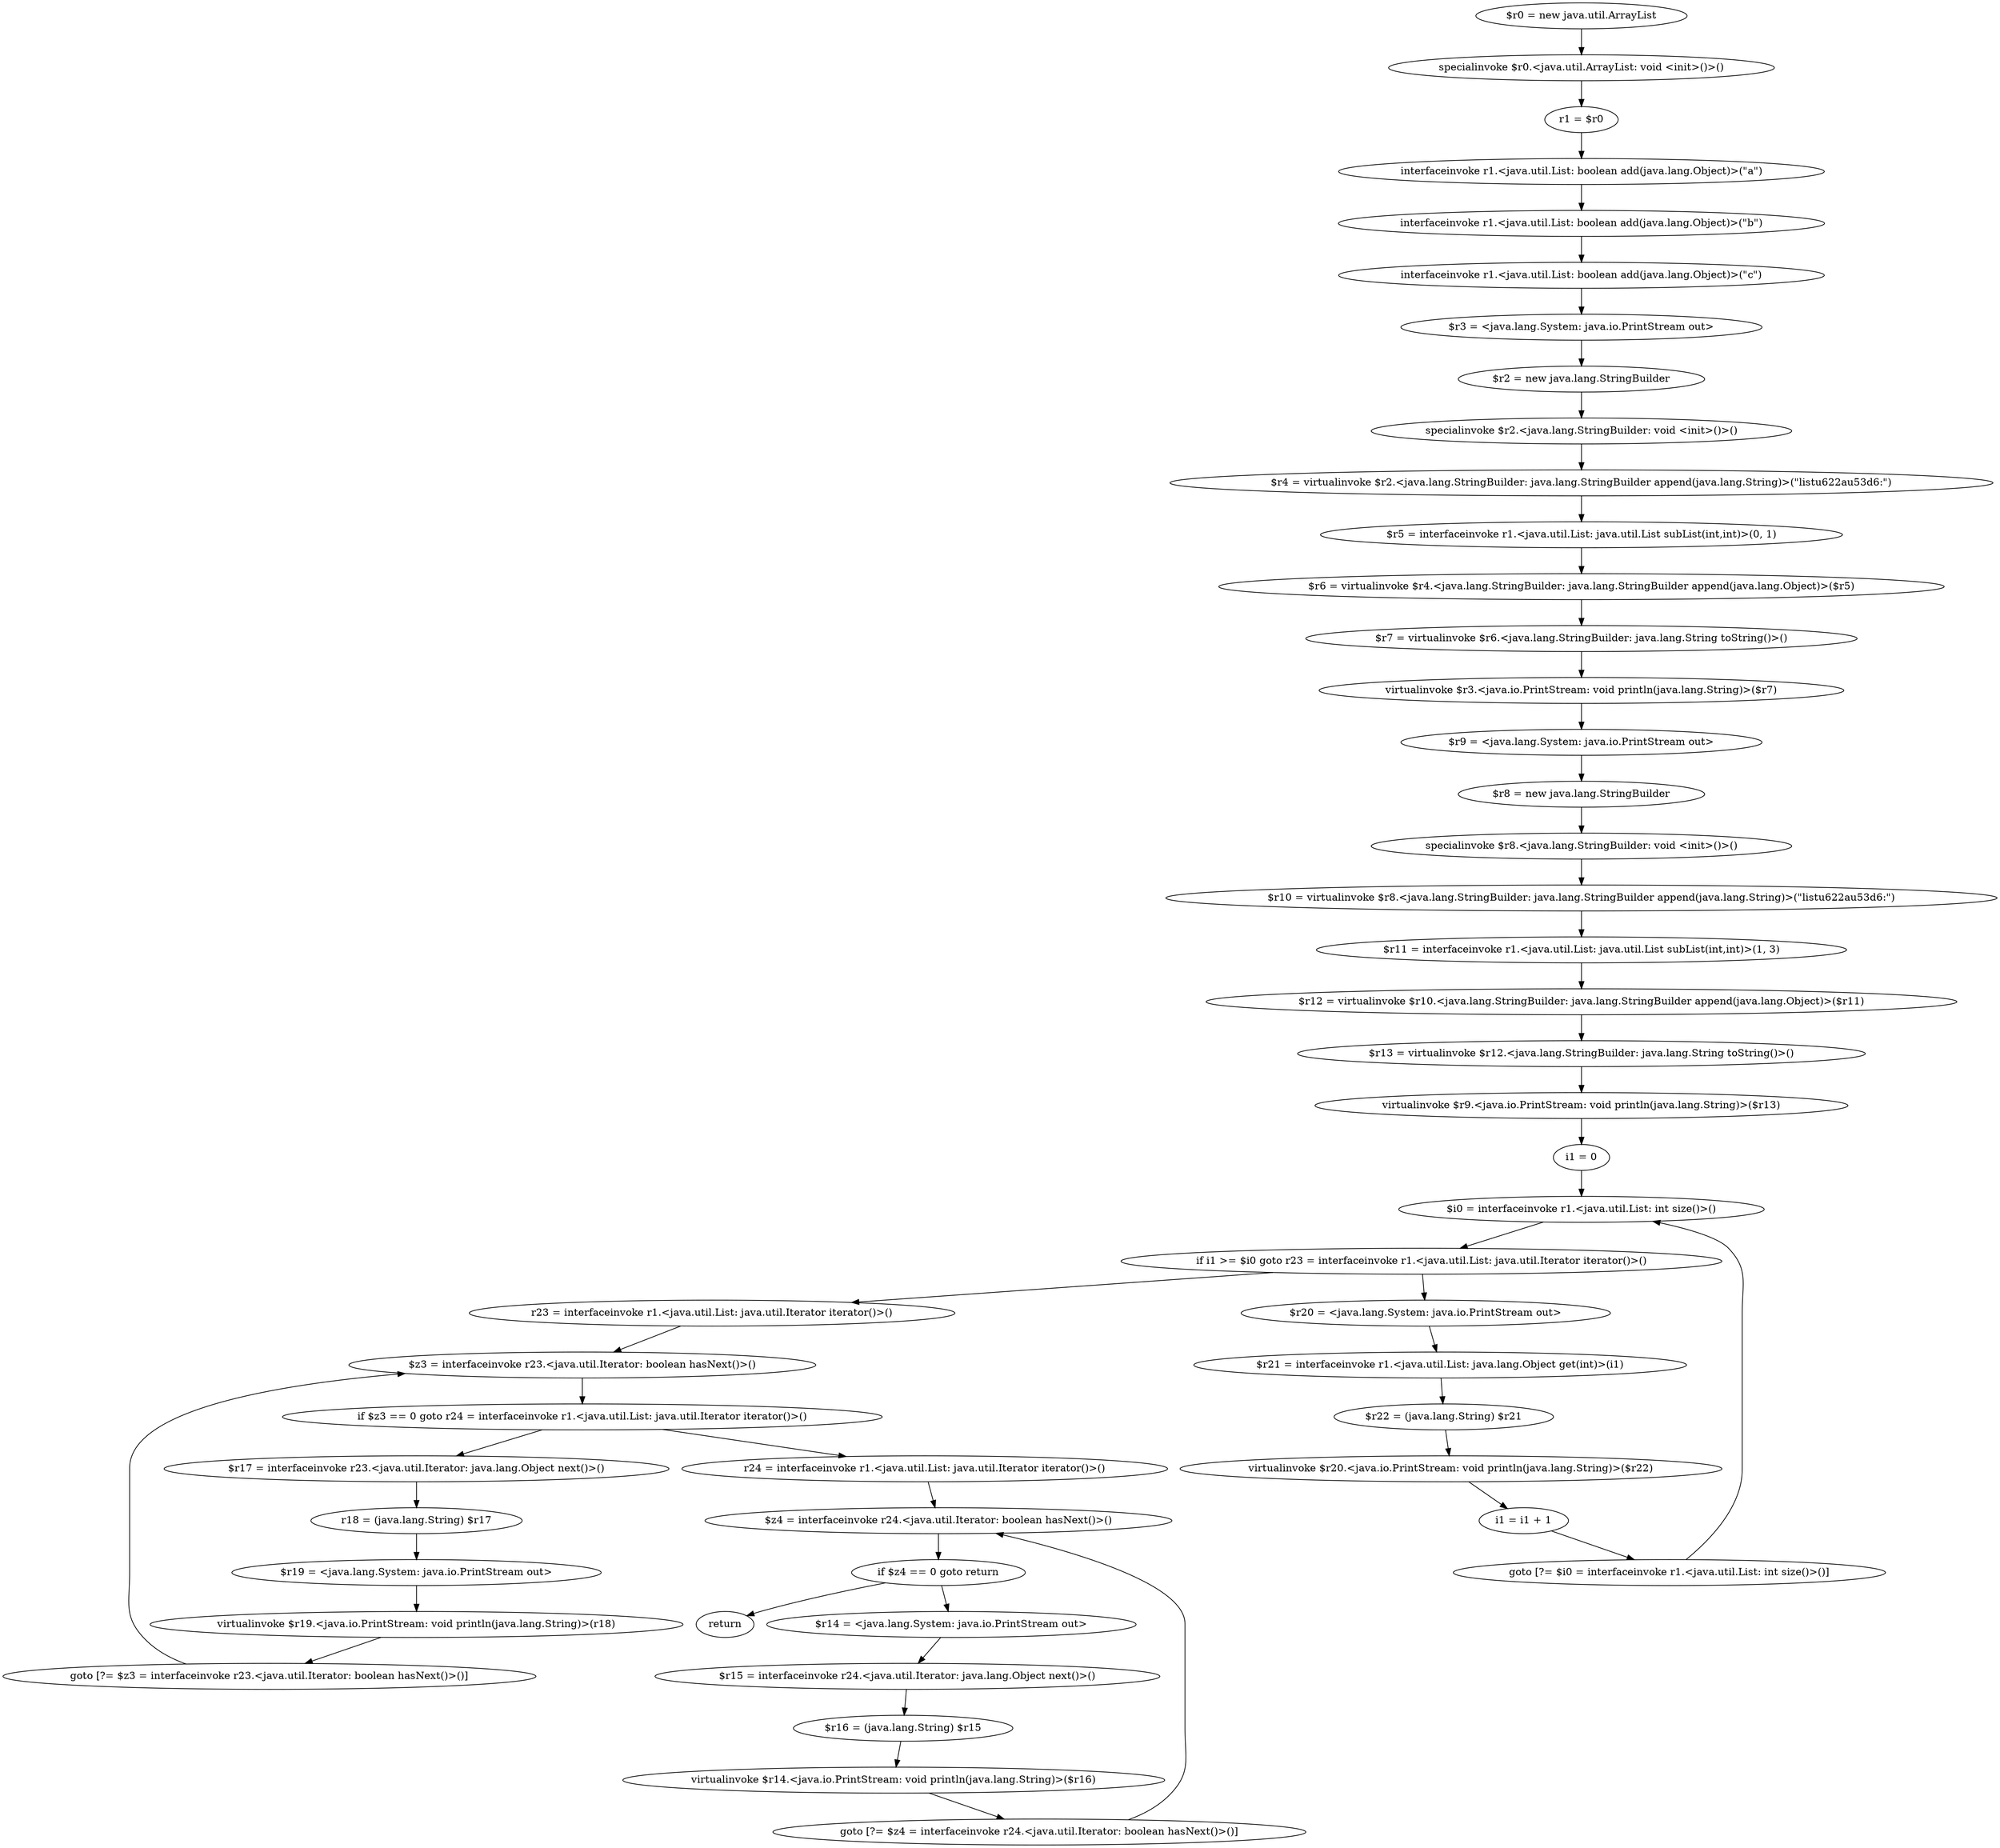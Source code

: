 digraph "unitGraph" {
    "$r0 = new java.util.ArrayList"
    "specialinvoke $r0.<java.util.ArrayList: void <init>()>()"
    "r1 = $r0"
    "interfaceinvoke r1.<java.util.List: boolean add(java.lang.Object)>(\"a\")"
    "interfaceinvoke r1.<java.util.List: boolean add(java.lang.Object)>(\"b\")"
    "interfaceinvoke r1.<java.util.List: boolean add(java.lang.Object)>(\"c\")"
    "$r3 = <java.lang.System: java.io.PrintStream out>"
    "$r2 = new java.lang.StringBuilder"
    "specialinvoke $r2.<java.lang.StringBuilder: void <init>()>()"
    "$r4 = virtualinvoke $r2.<java.lang.StringBuilder: java.lang.StringBuilder append(java.lang.String)>(\"list\u622a\u53d6:\")"
    "$r5 = interfaceinvoke r1.<java.util.List: java.util.List subList(int,int)>(0, 1)"
    "$r6 = virtualinvoke $r4.<java.lang.StringBuilder: java.lang.StringBuilder append(java.lang.Object)>($r5)"
    "$r7 = virtualinvoke $r6.<java.lang.StringBuilder: java.lang.String toString()>()"
    "virtualinvoke $r3.<java.io.PrintStream: void println(java.lang.String)>($r7)"
    "$r9 = <java.lang.System: java.io.PrintStream out>"
    "$r8 = new java.lang.StringBuilder"
    "specialinvoke $r8.<java.lang.StringBuilder: void <init>()>()"
    "$r10 = virtualinvoke $r8.<java.lang.StringBuilder: java.lang.StringBuilder append(java.lang.String)>(\"list\u622a\u53d6:\")"
    "$r11 = interfaceinvoke r1.<java.util.List: java.util.List subList(int,int)>(1, 3)"
    "$r12 = virtualinvoke $r10.<java.lang.StringBuilder: java.lang.StringBuilder append(java.lang.Object)>($r11)"
    "$r13 = virtualinvoke $r12.<java.lang.StringBuilder: java.lang.String toString()>()"
    "virtualinvoke $r9.<java.io.PrintStream: void println(java.lang.String)>($r13)"
    "i1 = 0"
    "$i0 = interfaceinvoke r1.<java.util.List: int size()>()"
    "if i1 >= $i0 goto r23 = interfaceinvoke r1.<java.util.List: java.util.Iterator iterator()>()"
    "$r20 = <java.lang.System: java.io.PrintStream out>"
    "$r21 = interfaceinvoke r1.<java.util.List: java.lang.Object get(int)>(i1)"
    "$r22 = (java.lang.String) $r21"
    "virtualinvoke $r20.<java.io.PrintStream: void println(java.lang.String)>($r22)"
    "i1 = i1 + 1"
    "goto [?= $i0 = interfaceinvoke r1.<java.util.List: int size()>()]"
    "r23 = interfaceinvoke r1.<java.util.List: java.util.Iterator iterator()>()"
    "$z3 = interfaceinvoke r23.<java.util.Iterator: boolean hasNext()>()"
    "if $z3 == 0 goto r24 = interfaceinvoke r1.<java.util.List: java.util.Iterator iterator()>()"
    "$r17 = interfaceinvoke r23.<java.util.Iterator: java.lang.Object next()>()"
    "r18 = (java.lang.String) $r17"
    "$r19 = <java.lang.System: java.io.PrintStream out>"
    "virtualinvoke $r19.<java.io.PrintStream: void println(java.lang.String)>(r18)"
    "goto [?= $z3 = interfaceinvoke r23.<java.util.Iterator: boolean hasNext()>()]"
    "r24 = interfaceinvoke r1.<java.util.List: java.util.Iterator iterator()>()"
    "$z4 = interfaceinvoke r24.<java.util.Iterator: boolean hasNext()>()"
    "if $z4 == 0 goto return"
    "$r14 = <java.lang.System: java.io.PrintStream out>"
    "$r15 = interfaceinvoke r24.<java.util.Iterator: java.lang.Object next()>()"
    "$r16 = (java.lang.String) $r15"
    "virtualinvoke $r14.<java.io.PrintStream: void println(java.lang.String)>($r16)"
    "goto [?= $z4 = interfaceinvoke r24.<java.util.Iterator: boolean hasNext()>()]"
    "return"
    "$r0 = new java.util.ArrayList"->"specialinvoke $r0.<java.util.ArrayList: void <init>()>()";
    "specialinvoke $r0.<java.util.ArrayList: void <init>()>()"->"r1 = $r0";
    "r1 = $r0"->"interfaceinvoke r1.<java.util.List: boolean add(java.lang.Object)>(\"a\")";
    "interfaceinvoke r1.<java.util.List: boolean add(java.lang.Object)>(\"a\")"->"interfaceinvoke r1.<java.util.List: boolean add(java.lang.Object)>(\"b\")";
    "interfaceinvoke r1.<java.util.List: boolean add(java.lang.Object)>(\"b\")"->"interfaceinvoke r1.<java.util.List: boolean add(java.lang.Object)>(\"c\")";
    "interfaceinvoke r1.<java.util.List: boolean add(java.lang.Object)>(\"c\")"->"$r3 = <java.lang.System: java.io.PrintStream out>";
    "$r3 = <java.lang.System: java.io.PrintStream out>"->"$r2 = new java.lang.StringBuilder";
    "$r2 = new java.lang.StringBuilder"->"specialinvoke $r2.<java.lang.StringBuilder: void <init>()>()";
    "specialinvoke $r2.<java.lang.StringBuilder: void <init>()>()"->"$r4 = virtualinvoke $r2.<java.lang.StringBuilder: java.lang.StringBuilder append(java.lang.String)>(\"list\u622a\u53d6:\")";
    "$r4 = virtualinvoke $r2.<java.lang.StringBuilder: java.lang.StringBuilder append(java.lang.String)>(\"list\u622a\u53d6:\")"->"$r5 = interfaceinvoke r1.<java.util.List: java.util.List subList(int,int)>(0, 1)";
    "$r5 = interfaceinvoke r1.<java.util.List: java.util.List subList(int,int)>(0, 1)"->"$r6 = virtualinvoke $r4.<java.lang.StringBuilder: java.lang.StringBuilder append(java.lang.Object)>($r5)";
    "$r6 = virtualinvoke $r4.<java.lang.StringBuilder: java.lang.StringBuilder append(java.lang.Object)>($r5)"->"$r7 = virtualinvoke $r6.<java.lang.StringBuilder: java.lang.String toString()>()";
    "$r7 = virtualinvoke $r6.<java.lang.StringBuilder: java.lang.String toString()>()"->"virtualinvoke $r3.<java.io.PrintStream: void println(java.lang.String)>($r7)";
    "virtualinvoke $r3.<java.io.PrintStream: void println(java.lang.String)>($r7)"->"$r9 = <java.lang.System: java.io.PrintStream out>";
    "$r9 = <java.lang.System: java.io.PrintStream out>"->"$r8 = new java.lang.StringBuilder";
    "$r8 = new java.lang.StringBuilder"->"specialinvoke $r8.<java.lang.StringBuilder: void <init>()>()";
    "specialinvoke $r8.<java.lang.StringBuilder: void <init>()>()"->"$r10 = virtualinvoke $r8.<java.lang.StringBuilder: java.lang.StringBuilder append(java.lang.String)>(\"list\u622a\u53d6:\")";
    "$r10 = virtualinvoke $r8.<java.lang.StringBuilder: java.lang.StringBuilder append(java.lang.String)>(\"list\u622a\u53d6:\")"->"$r11 = interfaceinvoke r1.<java.util.List: java.util.List subList(int,int)>(1, 3)";
    "$r11 = interfaceinvoke r1.<java.util.List: java.util.List subList(int,int)>(1, 3)"->"$r12 = virtualinvoke $r10.<java.lang.StringBuilder: java.lang.StringBuilder append(java.lang.Object)>($r11)";
    "$r12 = virtualinvoke $r10.<java.lang.StringBuilder: java.lang.StringBuilder append(java.lang.Object)>($r11)"->"$r13 = virtualinvoke $r12.<java.lang.StringBuilder: java.lang.String toString()>()";
    "$r13 = virtualinvoke $r12.<java.lang.StringBuilder: java.lang.String toString()>()"->"virtualinvoke $r9.<java.io.PrintStream: void println(java.lang.String)>($r13)";
    "virtualinvoke $r9.<java.io.PrintStream: void println(java.lang.String)>($r13)"->"i1 = 0";
    "i1 = 0"->"$i0 = interfaceinvoke r1.<java.util.List: int size()>()";
    "$i0 = interfaceinvoke r1.<java.util.List: int size()>()"->"if i1 >= $i0 goto r23 = interfaceinvoke r1.<java.util.List: java.util.Iterator iterator()>()";
    "if i1 >= $i0 goto r23 = interfaceinvoke r1.<java.util.List: java.util.Iterator iterator()>()"->"$r20 = <java.lang.System: java.io.PrintStream out>";
    "if i1 >= $i0 goto r23 = interfaceinvoke r1.<java.util.List: java.util.Iterator iterator()>()"->"r23 = interfaceinvoke r1.<java.util.List: java.util.Iterator iterator()>()";
    "$r20 = <java.lang.System: java.io.PrintStream out>"->"$r21 = interfaceinvoke r1.<java.util.List: java.lang.Object get(int)>(i1)";
    "$r21 = interfaceinvoke r1.<java.util.List: java.lang.Object get(int)>(i1)"->"$r22 = (java.lang.String) $r21";
    "$r22 = (java.lang.String) $r21"->"virtualinvoke $r20.<java.io.PrintStream: void println(java.lang.String)>($r22)";
    "virtualinvoke $r20.<java.io.PrintStream: void println(java.lang.String)>($r22)"->"i1 = i1 + 1";
    "i1 = i1 + 1"->"goto [?= $i0 = interfaceinvoke r1.<java.util.List: int size()>()]";
    "goto [?= $i0 = interfaceinvoke r1.<java.util.List: int size()>()]"->"$i0 = interfaceinvoke r1.<java.util.List: int size()>()";
    "r23 = interfaceinvoke r1.<java.util.List: java.util.Iterator iterator()>()"->"$z3 = interfaceinvoke r23.<java.util.Iterator: boolean hasNext()>()";
    "$z3 = interfaceinvoke r23.<java.util.Iterator: boolean hasNext()>()"->"if $z3 == 0 goto r24 = interfaceinvoke r1.<java.util.List: java.util.Iterator iterator()>()";
    "if $z3 == 0 goto r24 = interfaceinvoke r1.<java.util.List: java.util.Iterator iterator()>()"->"$r17 = interfaceinvoke r23.<java.util.Iterator: java.lang.Object next()>()";
    "if $z3 == 0 goto r24 = interfaceinvoke r1.<java.util.List: java.util.Iterator iterator()>()"->"r24 = interfaceinvoke r1.<java.util.List: java.util.Iterator iterator()>()";
    "$r17 = interfaceinvoke r23.<java.util.Iterator: java.lang.Object next()>()"->"r18 = (java.lang.String) $r17";
    "r18 = (java.lang.String) $r17"->"$r19 = <java.lang.System: java.io.PrintStream out>";
    "$r19 = <java.lang.System: java.io.PrintStream out>"->"virtualinvoke $r19.<java.io.PrintStream: void println(java.lang.String)>(r18)";
    "virtualinvoke $r19.<java.io.PrintStream: void println(java.lang.String)>(r18)"->"goto [?= $z3 = interfaceinvoke r23.<java.util.Iterator: boolean hasNext()>()]";
    "goto [?= $z3 = interfaceinvoke r23.<java.util.Iterator: boolean hasNext()>()]"->"$z3 = interfaceinvoke r23.<java.util.Iterator: boolean hasNext()>()";
    "r24 = interfaceinvoke r1.<java.util.List: java.util.Iterator iterator()>()"->"$z4 = interfaceinvoke r24.<java.util.Iterator: boolean hasNext()>()";
    "$z4 = interfaceinvoke r24.<java.util.Iterator: boolean hasNext()>()"->"if $z4 == 0 goto return";
    "if $z4 == 0 goto return"->"$r14 = <java.lang.System: java.io.PrintStream out>";
    "if $z4 == 0 goto return"->"return";
    "$r14 = <java.lang.System: java.io.PrintStream out>"->"$r15 = interfaceinvoke r24.<java.util.Iterator: java.lang.Object next()>()";
    "$r15 = interfaceinvoke r24.<java.util.Iterator: java.lang.Object next()>()"->"$r16 = (java.lang.String) $r15";
    "$r16 = (java.lang.String) $r15"->"virtualinvoke $r14.<java.io.PrintStream: void println(java.lang.String)>($r16)";
    "virtualinvoke $r14.<java.io.PrintStream: void println(java.lang.String)>($r16)"->"goto [?= $z4 = interfaceinvoke r24.<java.util.Iterator: boolean hasNext()>()]";
    "goto [?= $z4 = interfaceinvoke r24.<java.util.Iterator: boolean hasNext()>()]"->"$z4 = interfaceinvoke r24.<java.util.Iterator: boolean hasNext()>()";
}
